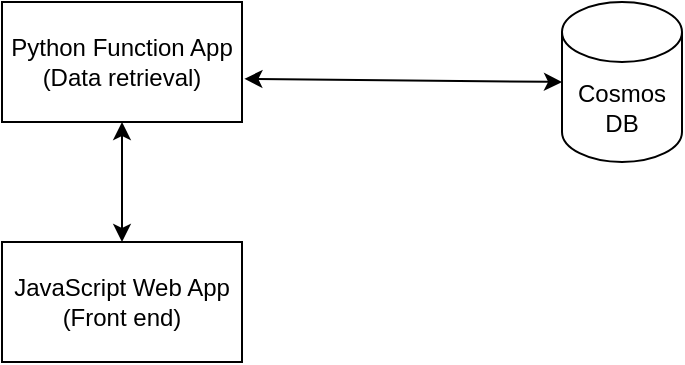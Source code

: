 <mxfile version="26.1.0">
  <diagram name="Page-1" id="kAWZ4CCg6RIMupeTILh7">
    <mxGraphModel dx="1050" dy="530" grid="1" gridSize="10" guides="1" tooltips="1" connect="1" arrows="1" fold="1" page="1" pageScale="1" pageWidth="827" pageHeight="1169" math="0" shadow="0">
      <root>
        <mxCell id="0" />
        <mxCell id="1" parent="0" />
        <mxCell id="cpptwVNhRZnU73EYlG5G-1" value="&lt;div&gt;Python Function App&lt;/div&gt;&lt;div&gt;&lt;span style=&quot;white-space: pre;&quot;&gt;(Data retrieval)&lt;/span&gt;&lt;/div&gt;" style="rounded=0;whiteSpace=wrap;html=1;" vertex="1" parent="1">
          <mxGeometry x="200" y="120" width="120" height="60" as="geometry" />
        </mxCell>
        <mxCell id="cpptwVNhRZnU73EYlG5G-2" value="JavaScript Web App (Front end)" style="rounded=0;whiteSpace=wrap;html=1;" vertex="1" parent="1">
          <mxGeometry x="200" y="240" width="120" height="60" as="geometry" />
        </mxCell>
        <mxCell id="cpptwVNhRZnU73EYlG5G-3" value="&lt;div&gt;Cosmos DB&lt;/div&gt;" style="shape=cylinder3;whiteSpace=wrap;html=1;boundedLbl=1;backgroundOutline=1;size=15;" vertex="1" parent="1">
          <mxGeometry x="480" y="120" width="60" height="80" as="geometry" />
        </mxCell>
        <mxCell id="cpptwVNhRZnU73EYlG5G-4" value="" style="endArrow=classic;startArrow=classic;html=1;rounded=0;exitX=1.01;exitY=0.64;exitDx=0;exitDy=0;entryX=0;entryY=0.5;entryDx=0;entryDy=0;entryPerimeter=0;exitPerimeter=0;" edge="1" parent="1" source="cpptwVNhRZnU73EYlG5G-1" target="cpptwVNhRZnU73EYlG5G-3">
          <mxGeometry width="50" height="50" relative="1" as="geometry">
            <mxPoint x="390" y="310" as="sourcePoint" />
            <mxPoint x="440" y="260" as="targetPoint" />
          </mxGeometry>
        </mxCell>
        <mxCell id="cpptwVNhRZnU73EYlG5G-5" value="" style="endArrow=classic;startArrow=classic;html=1;rounded=0;entryX=0.5;entryY=1;entryDx=0;entryDy=0;exitX=0.5;exitY=0;exitDx=0;exitDy=0;" edge="1" parent="1" source="cpptwVNhRZnU73EYlG5G-2" target="cpptwVNhRZnU73EYlG5G-1">
          <mxGeometry width="50" height="50" relative="1" as="geometry">
            <mxPoint x="360" y="400" as="sourcePoint" />
            <mxPoint x="410" y="350" as="targetPoint" />
          </mxGeometry>
        </mxCell>
      </root>
    </mxGraphModel>
  </diagram>
</mxfile>

